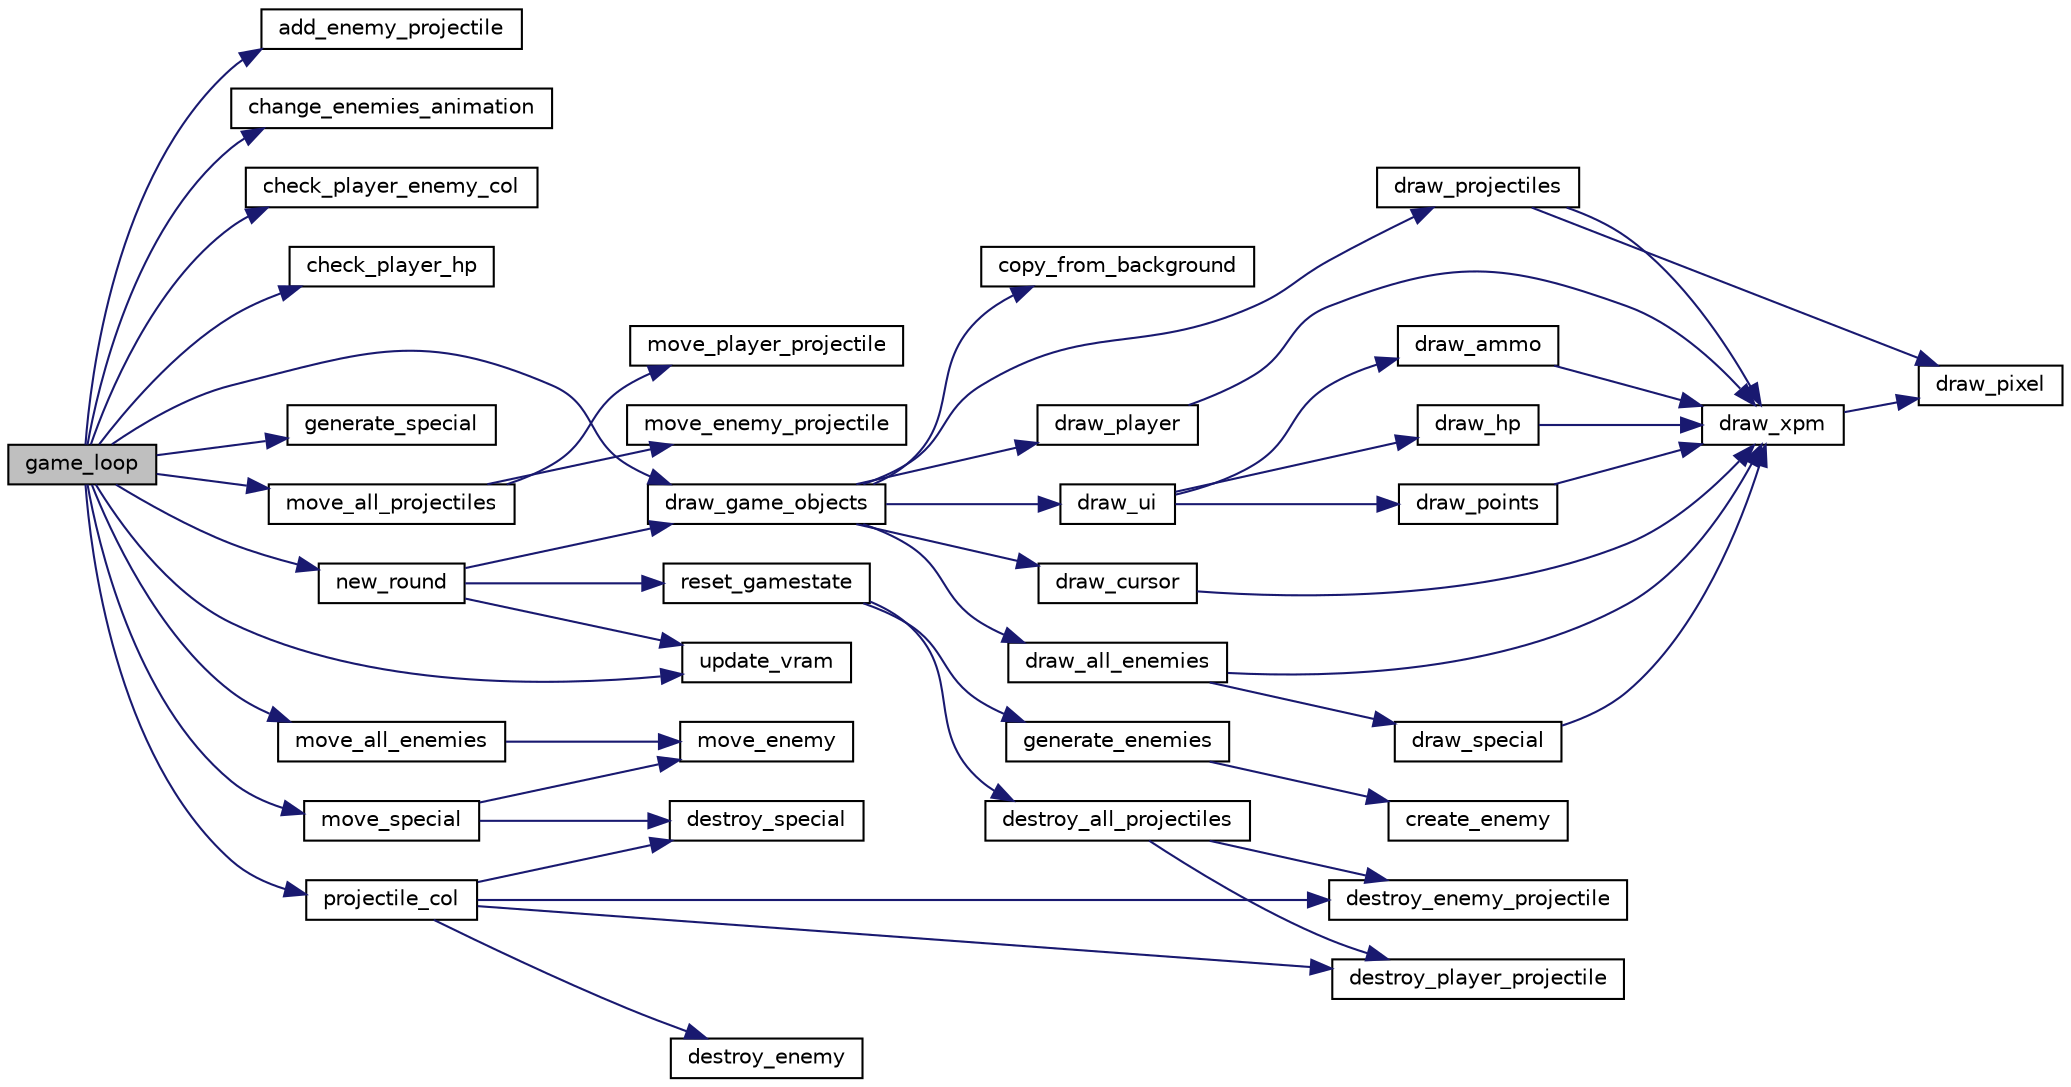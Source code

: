 digraph "game_loop"
{
 // LATEX_PDF_SIZE
  edge [fontname="Helvetica",fontsize="10",labelfontname="Helvetica",labelfontsize="10"];
  node [fontname="Helvetica",fontsize="10",shape=record];
  rankdir="LR";
  Node1 [label="game_loop",height=0.2,width=0.4,color="black", fillcolor="grey75", style="filled", fontcolor="black",tooltip="Core gameplay loop."];
  Node1 -> Node2 [color="midnightblue",fontsize="10",style="solid",fontname="Helvetica"];
  Node2 [label="add_enemy_projectile",height=0.2,width=0.4,color="black", fillcolor="white", style="filled",URL="$group__logic.html#gaf973f748b07c6acedb1526c45721ef7b",tooltip="Creates a new Enemy_projectile object to the enemy_projectiles."];
  Node1 -> Node3 [color="midnightblue",fontsize="10",style="solid",fontname="Helvetica"];
  Node3 [label="change_enemies_animation",height=0.2,width=0.4,color="black", fillcolor="white", style="filled",URL="$sprite_8c.html#ae087ebcc82f3cc3fc9b92e312c551947",tooltip="Changes the enemy image we're drawing next for all enemies."];
  Node1 -> Node4 [color="midnightblue",fontsize="10",style="solid",fontname="Helvetica"];
  Node4 [label="check_player_enemy_col",height=0.2,width=0.4,color="black", fillcolor="white", style="filled",URL="$group__logic.html#ga27b496a99ad2592ee7bb6a62fa010375",tooltip="Checks if the player directly collided with an enemy."];
  Node1 -> Node5 [color="midnightblue",fontsize="10",style="solid",fontname="Helvetica"];
  Node5 [label="check_player_hp",height=0.2,width=0.4,color="black", fillcolor="white", style="filled",URL="$group__logic.html#gac75e6b492257364bfc4570d7b47c129a",tooltip="Checks if the player's hp dropped to 0."];
  Node1 -> Node6 [color="midnightblue",fontsize="10",style="solid",fontname="Helvetica"];
  Node6 [label="draw_game_objects",height=0.2,width=0.4,color="black", fillcolor="white", style="filled",URL="$sprite_8c.html#acfafa3060615cd19b63f120800dc4075",tooltip="Function which copies the background buffer contents to the double buffer, then draws all other objec..."];
  Node6 -> Node7 [color="midnightblue",fontsize="10",style="solid",fontname="Helvetica"];
  Node7 [label="copy_from_background",height=0.2,width=0.4,color="black", fillcolor="white", style="filled",URL="$video_8c.html#aa10a93096da9f1f757aca38328a738ce",tooltip="Copies the background buffer's contents into the double buffer."];
  Node6 -> Node8 [color="midnightblue",fontsize="10",style="solid",fontname="Helvetica"];
  Node8 [label="draw_all_enemies",height=0.2,width=0.4,color="black", fillcolor="white", style="filled",URL="$sprite_8c.html#a17df74fc56592ea32ba9897729a7b090",tooltip="Draws each enemy on the buffer used for double buffering."];
  Node8 -> Node9 [color="midnightblue",fontsize="10",style="solid",fontname="Helvetica"];
  Node9 [label="draw_special",height=0.2,width=0.4,color="black", fillcolor="white", style="filled",URL="$sprite_8c.html#a48c90844a3cc28d10ebca5a4f10e65ff",tooltip="Draws the special enemy on the double buffer."];
  Node9 -> Node10 [color="midnightblue",fontsize="10",style="solid",fontname="Helvetica"];
  Node10 [label="draw_xpm",height=0.2,width=0.4,color="black", fillcolor="white", style="filled",URL="$sprite_8c.html#a432d4502a05a1025f30948e4dbcd88b2",tooltip="Draws an xpm according to some parameters."];
  Node10 -> Node11 [color="midnightblue",fontsize="10",style="solid",fontname="Helvetica"];
  Node11 [label="draw_pixel",height=0.2,width=0.4,color="black", fillcolor="white", style="filled",URL="$video_8c.html#ac4898edce27b7b51b297128384e113be",tooltip="//Function which draws one pixel on the screen with the desired color, in the desired buffer"];
  Node8 -> Node10 [color="midnightblue",fontsize="10",style="solid",fontname="Helvetica"];
  Node6 -> Node12 [color="midnightblue",fontsize="10",style="solid",fontname="Helvetica"];
  Node12 [label="draw_cursor",height=0.2,width=0.4,color="black", fillcolor="white", style="filled",URL="$sprite_8c.html#ac5279c7b71c8b9f1b5c69316b3996715",tooltip="Draws the cursor on the buffer used for double buffering."];
  Node12 -> Node10 [color="midnightblue",fontsize="10",style="solid",fontname="Helvetica"];
  Node6 -> Node13 [color="midnightblue",fontsize="10",style="solid",fontname="Helvetica"];
  Node13 [label="draw_player",height=0.2,width=0.4,color="black", fillcolor="white", style="filled",URL="$sprite_8c.html#ad3691991b3af52e1fbf2b67ed919e920",tooltip="Draws the player on the buffer used for double buffering."];
  Node13 -> Node10 [color="midnightblue",fontsize="10",style="solid",fontname="Helvetica"];
  Node6 -> Node14 [color="midnightblue",fontsize="10",style="solid",fontname="Helvetica"];
  Node14 [label="draw_projectiles",height=0.2,width=0.4,color="black", fillcolor="white", style="filled",URL="$sprite_8c.html#afc9432e73a9ed57e9e356605107661a8",tooltip="Draws all projectiles on the screen on the buffer used for double buffering."];
  Node14 -> Node11 [color="midnightblue",fontsize="10",style="solid",fontname="Helvetica"];
  Node14 -> Node10 [color="midnightblue",fontsize="10",style="solid",fontname="Helvetica"];
  Node6 -> Node15 [color="midnightblue",fontsize="10",style="solid",fontname="Helvetica"];
  Node15 [label="draw_ui",height=0.2,width=0.4,color="black", fillcolor="white", style="filled",URL="$sprite_8c.html#aec01f7936176a3356635ef01f3e85da5",tooltip="Draws all ui elements of points the player has."];
  Node15 -> Node16 [color="midnightblue",fontsize="10",style="solid",fontname="Helvetica"];
  Node16 [label="draw_ammo",height=0.2,width=0.4,color="black", fillcolor="white", style="filled",URL="$sprite_8c.html#a37d1cf38342a34072658d27bef62cd1b",tooltip="Draws the number of ammunition the player has."];
  Node16 -> Node10 [color="midnightblue",fontsize="10",style="solid",fontname="Helvetica"];
  Node15 -> Node17 [color="midnightblue",fontsize="10",style="solid",fontname="Helvetica"];
  Node17 [label="draw_hp",height=0.2,width=0.4,color="black", fillcolor="white", style="filled",URL="$sprite_8c.html#ad494b8ee69e0aef00320005935fedeb1",tooltip="Draws the number of hp the player has."];
  Node17 -> Node10 [color="midnightblue",fontsize="10",style="solid",fontname="Helvetica"];
  Node15 -> Node18 [color="midnightblue",fontsize="10",style="solid",fontname="Helvetica"];
  Node18 [label="draw_points",height=0.2,width=0.4,color="black", fillcolor="white", style="filled",URL="$sprite_8c.html#abacc35b08c33459ead447cb06d4afe1d",tooltip="Draws the number of points the player has."];
  Node18 -> Node10 [color="midnightblue",fontsize="10",style="solid",fontname="Helvetica"];
  Node1 -> Node19 [color="midnightblue",fontsize="10",style="solid",fontname="Helvetica"];
  Node19 [label="generate_special",height=0.2,width=0.4,color="black", fillcolor="white", style="filled",URL="$group__logic.html#ga3d1a89bfa388be0e03dd20574b4b5aaa",tooltip="Generates a special enemy, that gives 150 points when destroyed."];
  Node1 -> Node20 [color="midnightblue",fontsize="10",style="solid",fontname="Helvetica"];
  Node20 [label="move_all_enemies",height=0.2,width=0.4,color="black", fillcolor="white", style="filled",URL="$group__logic.html#gaacba12e9b32ddb197f73da23d17872f6",tooltip="Moves all enemies, according to the parameters passed to the function."];
  Node20 -> Node21 [color="midnightblue",fontsize="10",style="solid",fontname="Helvetica"];
  Node21 [label="move_enemy",height=0.2,width=0.4,color="black", fillcolor="white", style="filled",URL="$group__logic.html#gab627b7bd210cd021e9cb4886c45fd31c",tooltip="Moves a single enemy, according to the parameters passed to the function."];
  Node1 -> Node22 [color="midnightblue",fontsize="10",style="solid",fontname="Helvetica"];
  Node22 [label="move_all_projectiles",height=0.2,width=0.4,color="black", fillcolor="white", style="filled",URL="$group__logic.html#gab90d6821b7c308eecdf18734d3890327",tooltip="Moves all projectiles."];
  Node22 -> Node23 [color="midnightblue",fontsize="10",style="solid",fontname="Helvetica"];
  Node23 [label="move_enemy_projectile",height=0.2,width=0.4,color="black", fillcolor="white", style="filled",URL="$group__logic.html#ga1a9e89f68d07ac5fdb0fd5072715993a",tooltip="Moves a single projectile."];
  Node22 -> Node24 [color="midnightblue",fontsize="10",style="solid",fontname="Helvetica"];
  Node24 [label="move_player_projectile",height=0.2,width=0.4,color="black", fillcolor="white", style="filled",URL="$group__logic.html#ga9e1cbec04eea806d8d5b0c4b2b4e56e8",tooltip="Moves a single projectile."];
  Node1 -> Node25 [color="midnightblue",fontsize="10",style="solid",fontname="Helvetica"];
  Node25 [label="move_special",height=0.2,width=0.4,color="black", fillcolor="white", style="filled",URL="$group__logic.html#gafefc03cd27ef8904a326460ab9588227",tooltip="Moves the special enemy, according to the parameter passed to the function."];
  Node25 -> Node26 [color="midnightblue",fontsize="10",style="solid",fontname="Helvetica"];
  Node26 [label="destroy_special",height=0.2,width=0.4,color="black", fillcolor="white", style="filled",URL="$group__logic.html#gae1c7475a31993fdd1a9a84af3a95c45c",tooltip="Destroys the special enemy object."];
  Node25 -> Node21 [color="midnightblue",fontsize="10",style="solid",fontname="Helvetica"];
  Node1 -> Node27 [color="midnightblue",fontsize="10",style="solid",fontname="Helvetica"];
  Node27 [label="new_round",height=0.2,width=0.4,color="black", fillcolor="white", style="filled",URL="$group__game.html#gaa75c9d43139b8a434e578814a98d59a0",tooltip="Function which readies the game for a new round."];
  Node27 -> Node6 [color="midnightblue",fontsize="10",style="solid",fontname="Helvetica"];
  Node27 -> Node28 [color="midnightblue",fontsize="10",style="solid",fontname="Helvetica"];
  Node28 [label="reset_gamestate",height=0.2,width=0.4,color="black", fillcolor="white", style="filled",URL="$group__logic.html#gabbe8693d65d761175dbd75760c0fea67",tooltip="Function that resets the game at the start of a new round."];
  Node28 -> Node29 [color="midnightblue",fontsize="10",style="solid",fontname="Helvetica"];
  Node29 [label="destroy_all_projectiles",height=0.2,width=0.4,color="black", fillcolor="white", style="filled",URL="$group__logic.html#ga73e46dd719da8627bba53a3779545255",tooltip="Destroys ALL projectiles, both the player's and the enemies'."];
  Node29 -> Node30 [color="midnightblue",fontsize="10",style="solid",fontname="Helvetica"];
  Node30 [label="destroy_enemy_projectile",height=0.2,width=0.4,color="black", fillcolor="white", style="filled",URL="$group__logic.html#ga5097d393ba2a86415f75072aeafa9388",tooltip="Destroys one enemy projectile object."];
  Node29 -> Node31 [color="midnightblue",fontsize="10",style="solid",fontname="Helvetica"];
  Node31 [label="destroy_player_projectile",height=0.2,width=0.4,color="black", fillcolor="white", style="filled",URL="$group__logic.html#ga01406d4043226eaa8b6fdeb9cea292ef",tooltip="Destroys one player projectile object."];
  Node28 -> Node32 [color="midnightblue",fontsize="10",style="solid",fontname="Helvetica"];
  Node32 [label="generate_enemies",height=0.2,width=0.4,color="black", fillcolor="white", style="filled",URL="$group__logic.html#gab6633ecc352d296a27e6b975043c86bf",tooltip="Initializes the enemy array, with the correct values for each object."];
  Node32 -> Node33 [color="midnightblue",fontsize="10",style="solid",fontname="Helvetica"];
  Node33 [label="create_enemy",height=0.2,width=0.4,color="black", fillcolor="white", style="filled",URL="$group__logic.html#gaeaa48a43dfc8592a47c63e08de926ef1",tooltip="Creates an enemy object based on some parameters, dinamically alocating memory, and returns a pointer..."];
  Node27 -> Node34 [color="midnightblue",fontsize="10",style="solid",fontname="Helvetica"];
  Node34 [label="update_vram",height=0.2,width=0.4,color="black", fillcolor="white", style="filled",URL="$video_8c.html#a8d2d1f49135d1e61d35767153e4020dd",tooltip="Updates the video ram."];
  Node1 -> Node35 [color="midnightblue",fontsize="10",style="solid",fontname="Helvetica"];
  Node35 [label="projectile_col",height=0.2,width=0.4,color="black", fillcolor="white", style="filled",URL="$group__logic.html#ga7fc5c540ef2780a6dbd4b90bbab93a5d",tooltip="Checks for player projectiles colisions, and destroys the objects involved."];
  Node35 -> Node36 [color="midnightblue",fontsize="10",style="solid",fontname="Helvetica"];
  Node36 [label="destroy_enemy",height=0.2,width=0.4,color="black", fillcolor="white", style="filled",URL="$group__logic.html#gab86a5c97af027bf9333b51e6f2349615",tooltip="Destroys one enemy object."];
  Node35 -> Node30 [color="midnightblue",fontsize="10",style="solid",fontname="Helvetica"];
  Node35 -> Node31 [color="midnightblue",fontsize="10",style="solid",fontname="Helvetica"];
  Node35 -> Node26 [color="midnightblue",fontsize="10",style="solid",fontname="Helvetica"];
  Node1 -> Node34 [color="midnightblue",fontsize="10",style="solid",fontname="Helvetica"];
}
